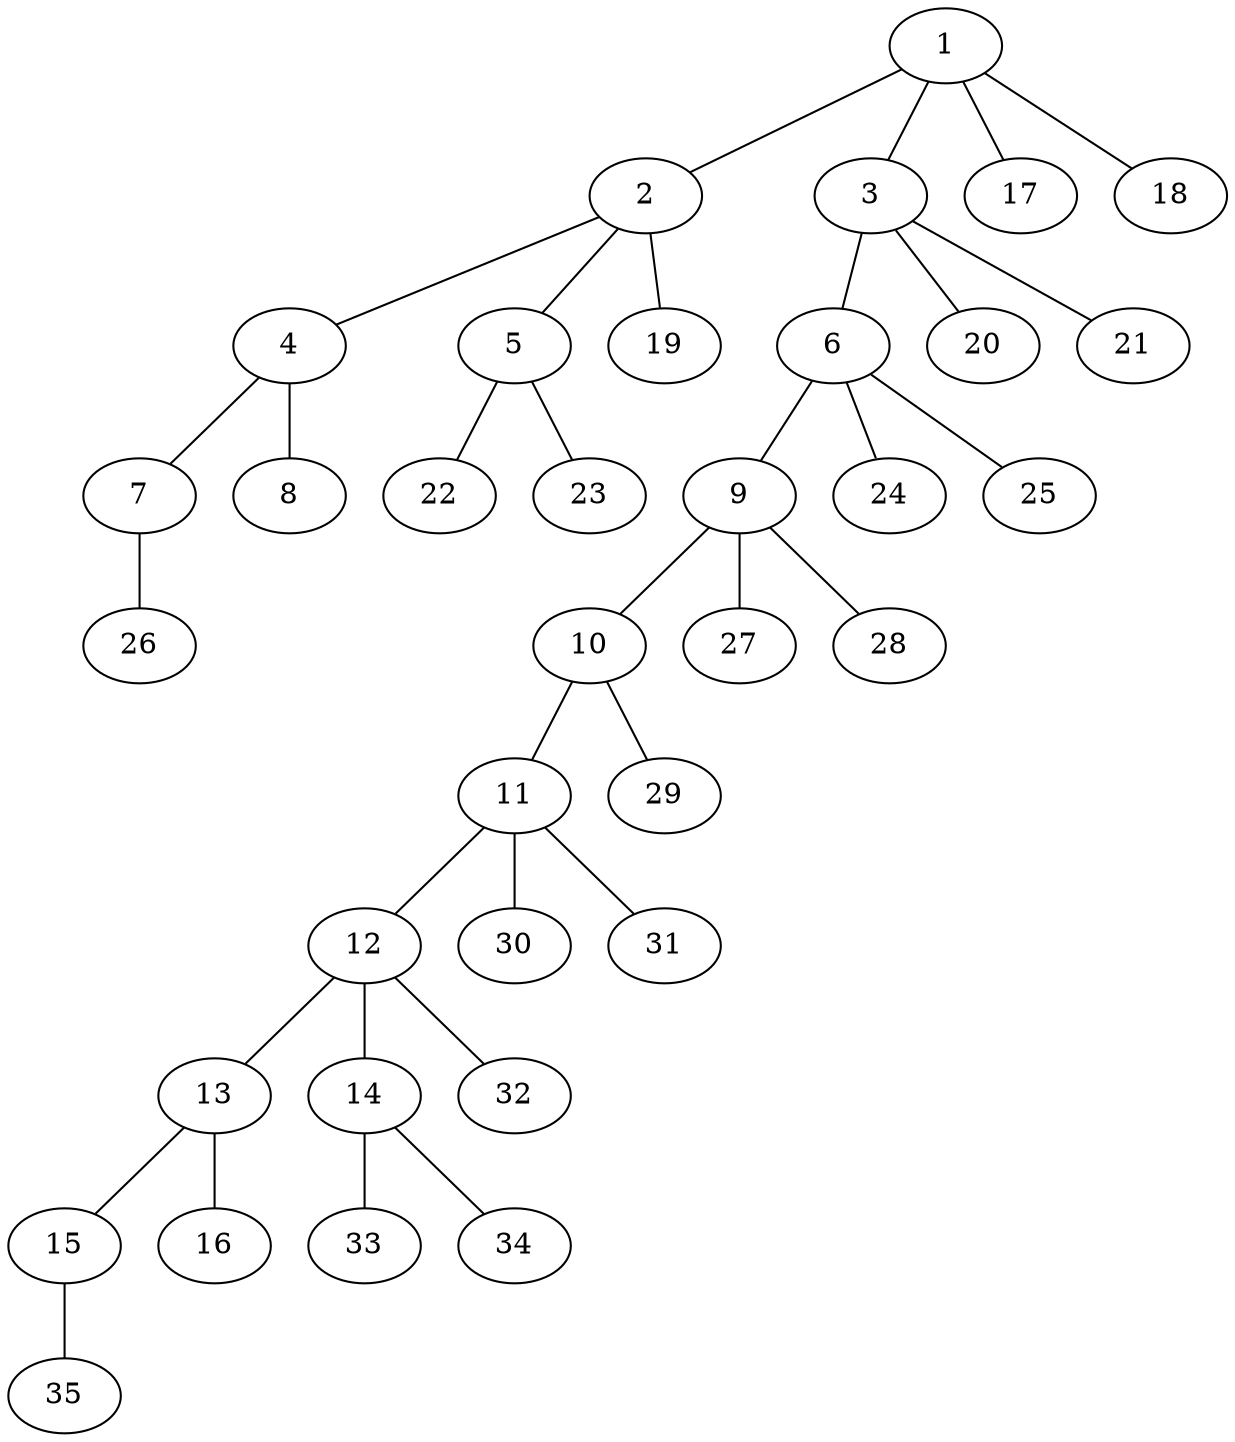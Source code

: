 graph molecule_1086 {
	1	 [chem=C];
	2	 [chem=C];
	1 -- 2	 [valence=1];
	3	 [chem=C];
	1 -- 3	 [valence=1];
	17	 [chem=H];
	1 -- 17	 [valence=1];
	18	 [chem=H];
	1 -- 18	 [valence=1];
	4	 [chem=C];
	2 -- 4	 [valence=1];
	5	 [chem=N];
	2 -- 5	 [valence=1];
	19	 [chem=H];
	2 -- 19	 [valence=1];
	6	 [chem=C];
	3 -- 6	 [valence=1];
	20	 [chem=H];
	3 -- 20	 [valence=1];
	21	 [chem=H];
	3 -- 21	 [valence=1];
	7	 [chem=O];
	4 -- 7	 [valence=1];
	8	 [chem=O];
	4 -- 8	 [valence=2];
	22	 [chem=H];
	5 -- 22	 [valence=1];
	23	 [chem=H];
	5 -- 23	 [valence=1];
	9	 [chem=C];
	6 -- 9	 [valence=1];
	24	 [chem=H];
	6 -- 24	 [valence=1];
	25	 [chem=H];
	6 -- 25	 [valence=1];
	26	 [chem=H];
	7 -- 26	 [valence=1];
	10	 [chem=N];
	9 -- 10	 [valence=1];
	27	 [chem=H];
	9 -- 27	 [valence=1];
	28	 [chem=H];
	9 -- 28	 [valence=1];
	11	 [chem=C];
	10 -- 11	 [valence=1];
	29	 [chem=H];
	10 -- 29	 [valence=1];
	12	 [chem=C];
	11 -- 12	 [valence=1];
	30	 [chem=H];
	11 -- 30	 [valence=1];
	31	 [chem=H];
	11 -- 31	 [valence=1];
	13	 [chem=C];
	12 -- 13	 [valence=1];
	14	 [chem=N];
	12 -- 14	 [valence=1];
	32	 [chem=H];
	12 -- 32	 [valence=1];
	15	 [chem=O];
	13 -- 15	 [valence=1];
	16	 [chem=O];
	13 -- 16	 [valence=2];
	33	 [chem=H];
	14 -- 33	 [valence=1];
	34	 [chem=H];
	14 -- 34	 [valence=1];
	35	 [chem=H];
	15 -- 35	 [valence=1];
}
